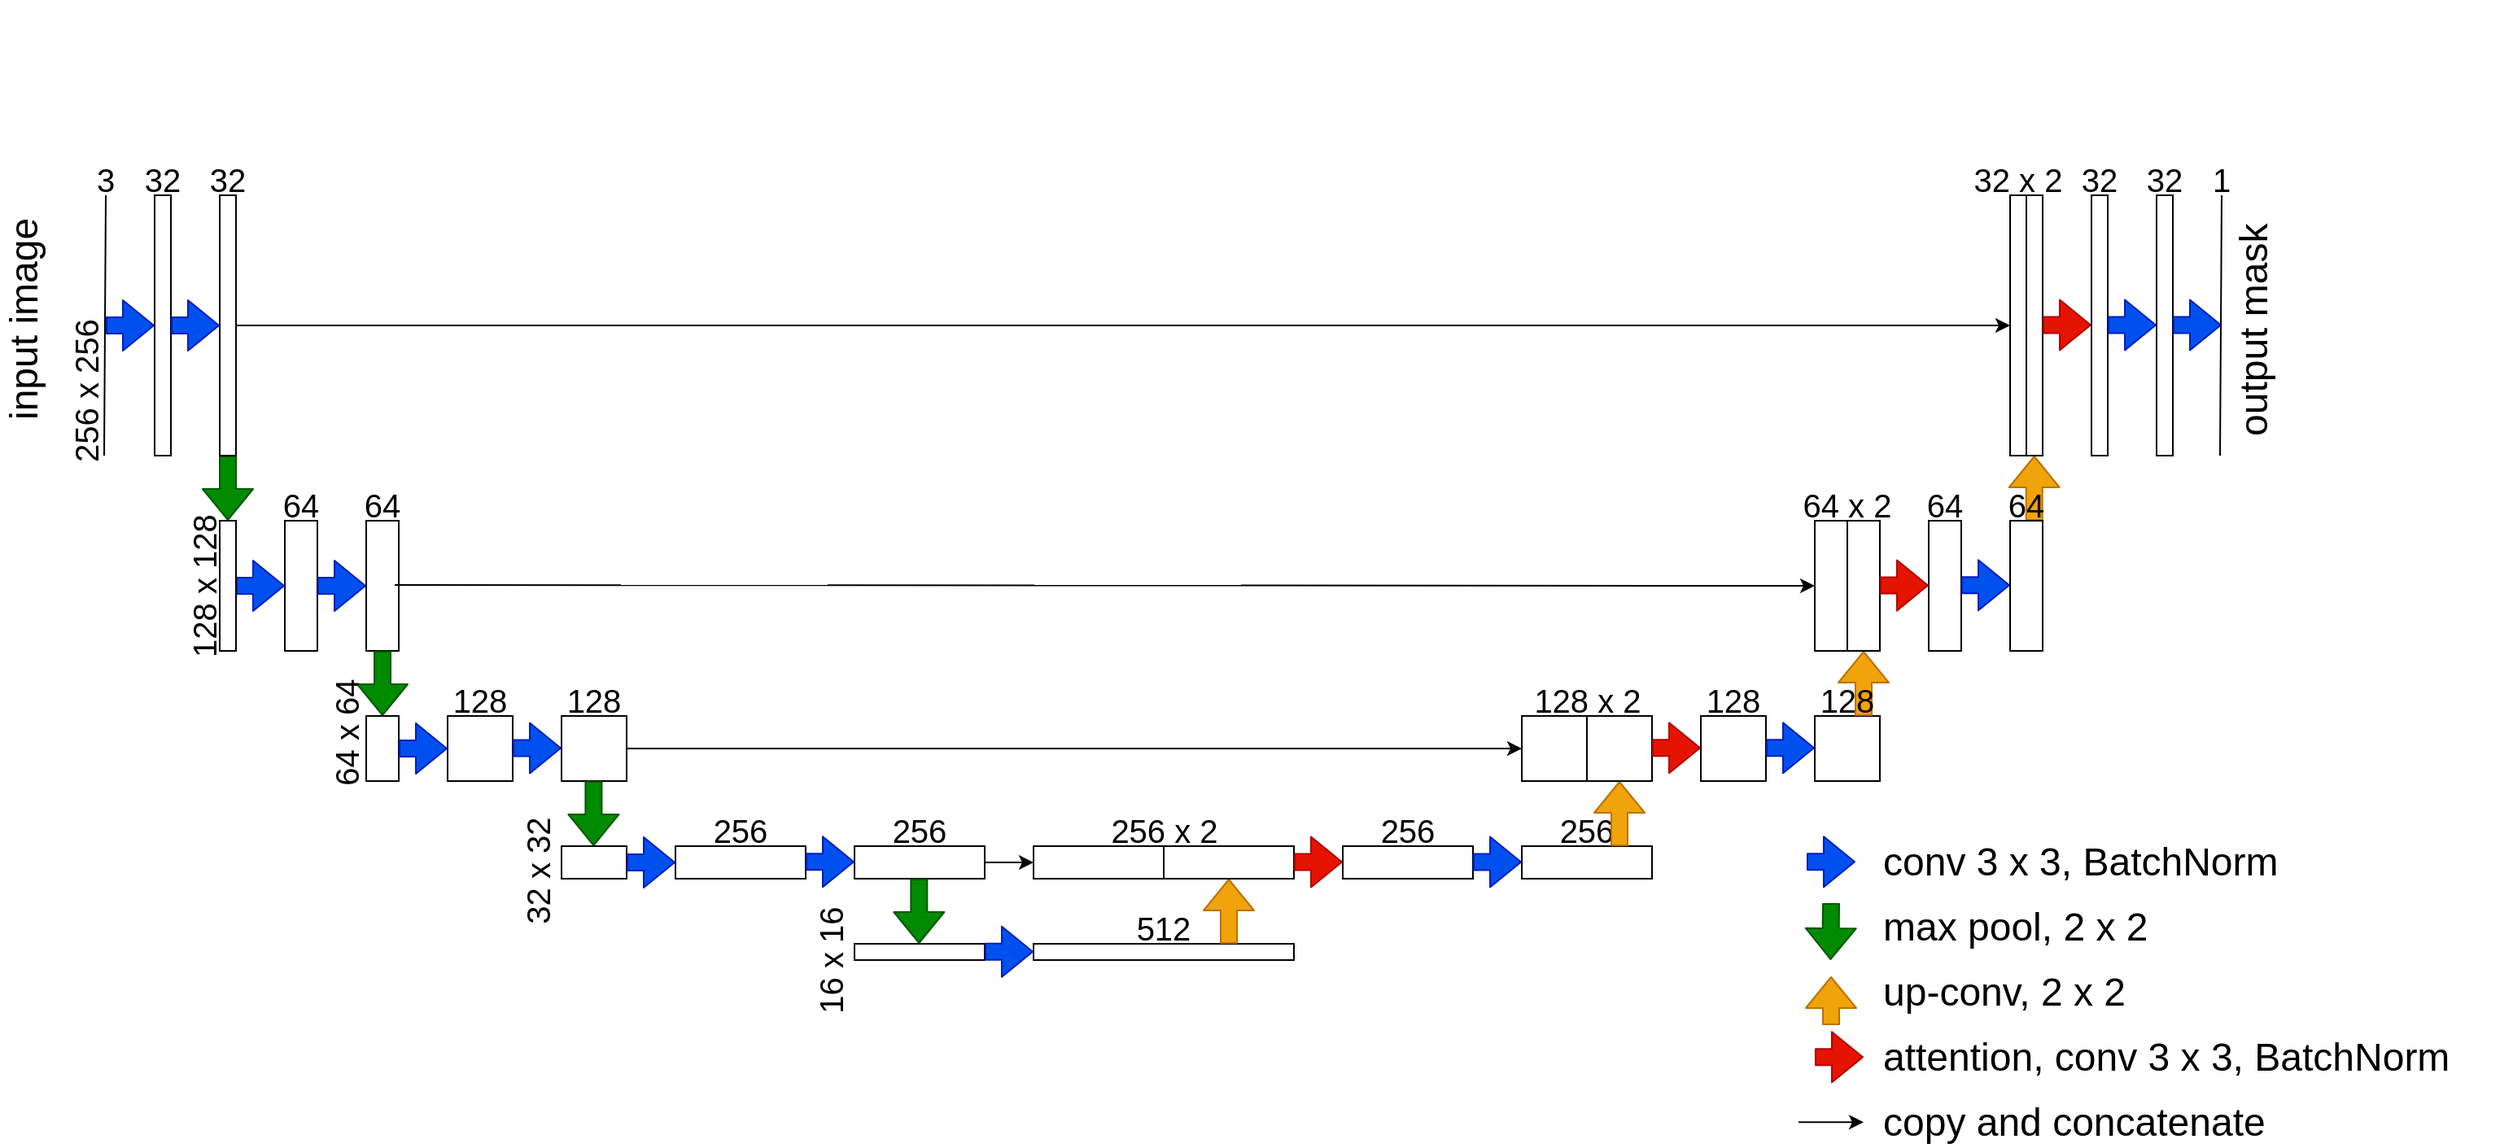 <mxfile>
    <diagram id="FixMxgfFAHTOJ8DYeejG" name="Page-1">
        <mxGraphModel dx="1374" dy="924" grid="1" gridSize="10" guides="1" tooltips="1" connect="1" arrows="1" fold="1" page="1" pageScale="1" pageWidth="827" pageHeight="1169" background="#ffffff" math="0" shadow="0">
            <root>
                <mxCell id="0"/>
                <mxCell id="1" parent="0"/>
                <mxCell id="95" value="" style="shape=flexArrow;endArrow=classic;html=1;fillColor=#f0a30a;strokeColor=#BD7000;exitX=0.75;exitY=0;exitDx=0;exitDy=0;entryX=0.5;entryY=1;entryDx=0;entryDy=0;" parent="1" edge="1">
                    <mxGeometry width="50" height="50" relative="1" as="geometry">
                        <mxPoint x="1264.86" y="320" as="sourcePoint"/>
                        <mxPoint x="1264.86" y="280" as="targetPoint"/>
                    </mxGeometry>
                </mxCell>
                <mxCell id="3" value="&lt;font color=&quot;#000000&quot; style=&quot;font-size: 20px;&quot;&gt;3&lt;/font&gt;" style="text;html=1;strokeColor=none;fillColor=none;align=center;verticalAlign=middle;whiteSpace=wrap;rounded=0;fontSize=20;" parent="1" vertex="1">
                    <mxGeometry x="60" y="100" width="40" height="20" as="geometry"/>
                </mxCell>
                <mxCell id="4" value="&lt;font color=&quot;#000000&quot; style=&quot;font-size: 20px;&quot;&gt;256 x 256&lt;/font&gt;" style="text;html=1;strokeColor=none;fillColor=none;align=center;verticalAlign=middle;whiteSpace=wrap;rounded=0;rotation=-90;fontSize=20;" parent="1" vertex="1">
                    <mxGeometry x="20" y="235" width="95" height="10" as="geometry"/>
                </mxCell>
                <mxCell id="5" value="" style="shape=flexArrow;endArrow=classic;html=1;fillColor=#0050ef;strokeColor=#001DBC;entryX=0;entryY=0.5;entryDx=0;entryDy=0;" parent="1" target="6" edge="1">
                    <mxGeometry width="50" height="50" relative="1" as="geometry">
                        <mxPoint x="80" y="200" as="sourcePoint"/>
                        <mxPoint x="110" y="200" as="targetPoint"/>
                    </mxGeometry>
                </mxCell>
                <mxCell id="6" value="" style="rounded=0;whiteSpace=wrap;html=1;strokeColor=#000000;fillColor=none;" parent="1" vertex="1">
                    <mxGeometry x="110" y="120" width="10" height="160" as="geometry"/>
                </mxCell>
                <mxCell id="7" value="&lt;font color=&quot;#000000&quot; style=&quot;font-size: 20px;&quot;&gt;32&lt;/font&gt;" style="text;html=1;strokeColor=none;fillColor=none;align=center;verticalAlign=middle;whiteSpace=wrap;rounded=0;fontSize=20;" parent="1" vertex="1">
                    <mxGeometry x="95" y="100" width="40" height="20" as="geometry"/>
                </mxCell>
                <mxCell id="8" value="" style="shape=flexArrow;endArrow=classic;html=1;fillColor=#0050ef;strokeColor=#001DBC;exitX=1;exitY=0.5;exitDx=0;exitDy=0;" parent="1" source="9" edge="1">
                    <mxGeometry width="50" height="50" relative="1" as="geometry">
                        <mxPoint x="180" y="359.71" as="sourcePoint"/>
                        <mxPoint x="190" y="360" as="targetPoint"/>
                    </mxGeometry>
                </mxCell>
                <mxCell id="9" value="" style="rounded=0;whiteSpace=wrap;html=1;strokeColor=#000000;fillColor=none;" parent="1" vertex="1">
                    <mxGeometry x="150" y="320" width="10" height="80" as="geometry"/>
                </mxCell>
                <mxCell id="10" value="&lt;font color=&quot;#000000&quot; style=&quot;font-size: 20px;&quot;&gt;32&lt;/font&gt;" style="text;html=1;strokeColor=none;fillColor=none;align=center;verticalAlign=middle;whiteSpace=wrap;rounded=0;fontSize=20;" parent="1" vertex="1">
                    <mxGeometry x="135" y="100" width="40" height="20" as="geometry"/>
                </mxCell>
                <mxCell id="12" value="" style="shape=flexArrow;endArrow=classic;html=1;fillColor=#008a00;strokeColor=#005700;entryX=0.5;entryY=0;entryDx=0;entryDy=0;exitX=0.5;exitY=1;exitDx=0;exitDy=0;" parent="1" source="15" target="9" edge="1">
                    <mxGeometry width="50" height="50" relative="1" as="geometry">
                        <mxPoint x="169.71" y="280" as="sourcePoint"/>
                        <mxPoint x="169.71" y="310" as="targetPoint"/>
                    </mxGeometry>
                </mxCell>
                <mxCell id="15" value="" style="rounded=0;whiteSpace=wrap;html=1;strokeColor=#000000;fillColor=none;" parent="1" vertex="1">
                    <mxGeometry x="150" y="120" width="10" height="160" as="geometry"/>
                </mxCell>
                <mxCell id="16" value="&lt;font color=&quot;#000000&quot; style=&quot;font-size: 20px;&quot;&gt;128 x 128&lt;/font&gt;" style="text;html=1;strokeColor=none;fillColor=none;align=center;verticalAlign=middle;whiteSpace=wrap;rounded=0;rotation=-90;fontSize=20;" parent="1" vertex="1">
                    <mxGeometry x="95" y="355" width="90" height="10" as="geometry"/>
                </mxCell>
                <mxCell id="17" value="" style="rounded=0;whiteSpace=wrap;html=1;strokeColor=#000000;fillColor=none;" parent="1" vertex="1">
                    <mxGeometry x="190" y="320" width="20" height="80" as="geometry"/>
                </mxCell>
                <mxCell id="18" value="&lt;font color=&quot;#000000&quot; style=&quot;font-size: 20px;&quot;&gt;64&lt;/font&gt;" style="text;html=1;strokeColor=none;fillColor=none;align=center;verticalAlign=middle;whiteSpace=wrap;rounded=0;fontSize=20;" parent="1" vertex="1">
                    <mxGeometry x="180" y="300" width="40" height="20" as="geometry"/>
                </mxCell>
                <mxCell id="19" value="" style="shape=flexArrow;endArrow=classic;html=1;fillColor=#0050ef;strokeColor=#001DBC;" parent="1" edge="1">
                    <mxGeometry width="50" height="50" relative="1" as="geometry">
                        <mxPoint x="120" y="200" as="sourcePoint"/>
                        <mxPoint x="150" y="200" as="targetPoint"/>
                    </mxGeometry>
                </mxCell>
                <mxCell id="21" value="" style="shape=flexArrow;endArrow=classic;html=1;fillColor=#0050ef;strokeColor=#001DBC;exitX=1;exitY=0.5;exitDx=0;exitDy=0;entryX=0;entryY=0.5;entryDx=0;entryDy=0;" parent="1" source="17" target="22" edge="1">
                    <mxGeometry width="50" height="50" relative="1" as="geometry">
                        <mxPoint x="250" y="359.71" as="sourcePoint"/>
                        <mxPoint x="280" y="360" as="targetPoint"/>
                    </mxGeometry>
                </mxCell>
                <mxCell id="22" value="" style="rounded=0;whiteSpace=wrap;html=1;strokeColor=#000000;fillColor=none;" parent="1" vertex="1">
                    <mxGeometry x="240" y="320" width="20" height="80" as="geometry"/>
                </mxCell>
                <mxCell id="23" value="&lt;font color=&quot;#000000&quot; style=&quot;font-size: 20px;&quot;&gt;64&lt;/font&gt;" style="text;html=1;strokeColor=none;fillColor=none;align=center;verticalAlign=middle;whiteSpace=wrap;rounded=0;fontSize=20;" parent="1" vertex="1">
                    <mxGeometry x="230" y="300" width="40" height="20" as="geometry"/>
                </mxCell>
                <mxCell id="24" value="" style="endArrow=none;html=1;strokeColor=#000000;entryX=0.5;entryY=1;entryDx=0;entryDy=0;" parent="1" target="3" edge="1">
                    <mxGeometry width="50" height="50" relative="1" as="geometry">
                        <mxPoint x="79" y="280" as="sourcePoint"/>
                        <mxPoint x="79" y="130" as="targetPoint"/>
                    </mxGeometry>
                </mxCell>
                <mxCell id="26" value="" style="shape=flexArrow;endArrow=classic;html=1;fillColor=#008a00;strokeColor=#005700;entryX=0.5;entryY=0;entryDx=0;entryDy=0;exitX=0.5;exitY=1;exitDx=0;exitDy=0;" parent="1" source="22" target="27" edge="1">
                    <mxGeometry width="50" height="50" relative="1" as="geometry">
                        <mxPoint x="289.71" y="400" as="sourcePoint"/>
                        <mxPoint x="289.71" y="440" as="targetPoint"/>
                    </mxGeometry>
                </mxCell>
                <mxCell id="27" value="" style="rounded=0;whiteSpace=wrap;html=1;strokeColor=#000000;fillColor=none;" parent="1" vertex="1">
                    <mxGeometry x="240" y="440" width="20" height="40" as="geometry"/>
                </mxCell>
                <mxCell id="28" value="&lt;font color=&quot;#000000&quot; style=&quot;font-size: 20px;&quot;&gt;64 x 64&lt;/font&gt;" style="text;html=1;strokeColor=none;fillColor=none;align=center;verticalAlign=middle;whiteSpace=wrap;rounded=0;rotation=-90;fontSize=20;" parent="1" vertex="1">
                    <mxGeometry x="185" y="445" width="85" height="10" as="geometry"/>
                </mxCell>
                <mxCell id="29" value="" style="shape=flexArrow;endArrow=classic;html=1;fillColor=#0050ef;strokeColor=#001DBC;exitX=1;exitY=0.5;exitDx=0;exitDy=0;entryX=0;entryY=0.5;entryDx=0;entryDy=0;" parent="1" source="27" target="30" edge="1">
                    <mxGeometry width="50" height="50" relative="1" as="geometry">
                        <mxPoint x="310" y="459.71" as="sourcePoint"/>
                        <mxPoint x="340" y="459.71" as="targetPoint"/>
                    </mxGeometry>
                </mxCell>
                <mxCell id="30" value="" style="rounded=0;whiteSpace=wrap;html=1;strokeColor=#000000;fillColor=none;" parent="1" vertex="1">
                    <mxGeometry x="290" y="440" width="40" height="40" as="geometry"/>
                </mxCell>
                <mxCell id="31" value="&lt;font color=&quot;#000000&quot; style=&quot;font-size: 20px;&quot;&gt;128&lt;/font&gt;" style="text;html=1;strokeColor=none;fillColor=none;align=center;verticalAlign=middle;whiteSpace=wrap;rounded=0;fontSize=20;" parent="1" vertex="1">
                    <mxGeometry x="290" y="420" width="40" height="20" as="geometry"/>
                </mxCell>
                <mxCell id="32" value="" style="shape=flexArrow;endArrow=classic;html=1;fillColor=#0050ef;strokeColor=#001DBC;exitX=1;exitY=0.5;exitDx=0;exitDy=0;entryX=0;entryY=0.5;entryDx=0;entryDy=0;" parent="1" edge="1">
                    <mxGeometry width="50" height="50" relative="1" as="geometry">
                        <mxPoint x="330" y="459.71" as="sourcePoint"/>
                        <mxPoint x="360" y="459.71" as="targetPoint"/>
                    </mxGeometry>
                </mxCell>
                <mxCell id="33" value="" style="rounded=0;whiteSpace=wrap;html=1;strokeColor=#000000;fillColor=none;" parent="1" vertex="1">
                    <mxGeometry x="360" y="440" width="40" height="40" as="geometry"/>
                </mxCell>
                <mxCell id="34" value="&lt;font color=&quot;#000000&quot; style=&quot;font-size: 20px;&quot;&gt;128&lt;/font&gt;" style="text;html=1;strokeColor=none;fillColor=none;align=center;verticalAlign=middle;whiteSpace=wrap;rounded=0;fontSize=20;" parent="1" vertex="1">
                    <mxGeometry x="360" y="420" width="40" height="20" as="geometry"/>
                </mxCell>
                <mxCell id="35" value="" style="shape=flexArrow;endArrow=classic;html=1;fillColor=#008a00;strokeColor=#005700;entryX=0.5;entryY=0;entryDx=0;entryDy=0;exitX=0.5;exitY=1;exitDx=0;exitDy=0;" parent="1" edge="1">
                    <mxGeometry width="50" height="50" relative="1" as="geometry">
                        <mxPoint x="379.71" y="480" as="sourcePoint"/>
                        <mxPoint x="379.71" y="520" as="targetPoint"/>
                    </mxGeometry>
                </mxCell>
                <mxCell id="36" value="" style="rounded=0;whiteSpace=wrap;html=1;strokeColor=#000000;fillColor=none;" parent="1" vertex="1">
                    <mxGeometry x="360" y="520" width="40" height="20" as="geometry"/>
                </mxCell>
                <mxCell id="37" value="" style="shape=flexArrow;endArrow=classic;html=1;fillColor=#0050ef;strokeColor=#001DBC;exitX=1;exitY=0.5;exitDx=0;exitDy=0;entryX=0;entryY=0.5;entryDx=0;entryDy=0;" parent="1" source="36" target="38" edge="1">
                    <mxGeometry width="50" height="50" relative="1" as="geometry">
                        <mxPoint x="450" y="539.71" as="sourcePoint"/>
                        <mxPoint x="480" y="539.71" as="targetPoint"/>
                    </mxGeometry>
                </mxCell>
                <mxCell id="38" value="" style="rounded=0;whiteSpace=wrap;html=1;strokeColor=#000000;fillColor=none;" parent="1" vertex="1">
                    <mxGeometry x="430" y="520" width="80" height="20" as="geometry"/>
                </mxCell>
                <mxCell id="42" value="" style="shape=flexArrow;endArrow=classic;html=1;fillColor=#0050ef;strokeColor=#001DBC;exitX=1;exitY=0.5;exitDx=0;exitDy=0;entryX=0;entryY=0.5;entryDx=0;entryDy=0;" parent="1" edge="1">
                    <mxGeometry width="50" height="50" relative="1" as="geometry">
                        <mxPoint x="510" y="529.66" as="sourcePoint"/>
                        <mxPoint x="540" y="529.66" as="targetPoint"/>
                    </mxGeometry>
                </mxCell>
                <mxCell id="43" value="" style="rounded=0;whiteSpace=wrap;html=1;strokeColor=#000000;fillColor=none;" parent="1" vertex="1">
                    <mxGeometry x="540" y="520" width="80" height="20" as="geometry"/>
                </mxCell>
                <mxCell id="44" value="&lt;font color=&quot;#000000&quot; style=&quot;font-size: 20px;&quot;&gt;256&lt;/font&gt;" style="text;html=1;strokeColor=none;fillColor=none;align=center;verticalAlign=middle;whiteSpace=wrap;rounded=0;fontSize=20;" parent="1" vertex="1">
                    <mxGeometry x="450" y="500" width="40" height="20" as="geometry"/>
                </mxCell>
                <mxCell id="45" value="&lt;font color=&quot;#000000&quot; style=&quot;font-size: 20px;&quot;&gt;256&lt;/font&gt;" style="text;html=1;strokeColor=none;fillColor=none;align=center;verticalAlign=middle;whiteSpace=wrap;rounded=0;fontSize=20;" parent="1" vertex="1">
                    <mxGeometry x="560" y="500" width="40" height="20" as="geometry"/>
                </mxCell>
                <mxCell id="46" value="&lt;font color=&quot;#000000&quot; style=&quot;font-size: 20px;&quot;&gt;32 x 32&lt;/font&gt;" style="text;html=1;strokeColor=none;fillColor=none;align=center;verticalAlign=middle;whiteSpace=wrap;rounded=0;rotation=-90;fontSize=20;" parent="1" vertex="1">
                    <mxGeometry x="300" y="530" width="90" height="10" as="geometry"/>
                </mxCell>
                <mxCell id="47" value="" style="shape=flexArrow;endArrow=classic;html=1;fillColor=#008a00;strokeColor=#005700;entryX=0.5;entryY=0;entryDx=0;entryDy=0;exitX=0.5;exitY=1;exitDx=0;exitDy=0;" parent="1" edge="1">
                    <mxGeometry width="50" height="50" relative="1" as="geometry">
                        <mxPoint x="579.66" y="540" as="sourcePoint"/>
                        <mxPoint x="579.66" y="580" as="targetPoint"/>
                    </mxGeometry>
                </mxCell>
                <mxCell id="48" value="" style="rounded=0;whiteSpace=wrap;html=1;strokeColor=#000000;fillColor=none;" parent="1" vertex="1">
                    <mxGeometry x="540" y="580" width="80" height="10" as="geometry"/>
                </mxCell>
                <mxCell id="49" value="&lt;font color=&quot;#000000&quot; style=&quot;font-size: 20px;&quot;&gt;16 x 16&lt;/font&gt;" style="text;html=1;strokeColor=none;fillColor=none;align=center;verticalAlign=middle;whiteSpace=wrap;rounded=0;rotation=-90;fontSize=20;" parent="1" vertex="1">
                    <mxGeometry x="480" y="585" width="90" height="10" as="geometry"/>
                </mxCell>
                <mxCell id="51" value="" style="shape=flexArrow;endArrow=classic;html=1;fillColor=#0050ef;strokeColor=#001DBC;exitX=1;exitY=0.5;exitDx=0;exitDy=0;entryX=0;entryY=0.5;entryDx=0;entryDy=0;" parent="1" edge="1">
                    <mxGeometry width="50" height="50" relative="1" as="geometry">
                        <mxPoint x="620" y="584.83" as="sourcePoint"/>
                        <mxPoint x="650" y="584.83" as="targetPoint"/>
                    </mxGeometry>
                </mxCell>
                <mxCell id="52" value="" style="rounded=0;whiteSpace=wrap;html=1;strokeColor=#000000;fillColor=none;" parent="1" vertex="1">
                    <mxGeometry x="650" y="580" width="160" height="10" as="geometry"/>
                </mxCell>
                <mxCell id="53" value="&lt;font color=&quot;#000000&quot; style=&quot;font-size: 20px;&quot;&gt;512&lt;/font&gt;" style="text;html=1;strokeColor=none;fillColor=none;align=center;verticalAlign=middle;whiteSpace=wrap;rounded=0;fontSize=20;" parent="1" vertex="1">
                    <mxGeometry x="710" y="560" width="40" height="20" as="geometry"/>
                </mxCell>
                <mxCell id="54" value="" style="endArrow=classic;html=1;strokeColor=#000000;exitX=1;exitY=0.5;exitDx=0;exitDy=0;" parent="1" source="43" edge="1">
                    <mxGeometry width="50" height="50" relative="1" as="geometry">
                        <mxPoint x="640" y="570" as="sourcePoint"/>
                        <mxPoint x="650" y="530" as="targetPoint"/>
                    </mxGeometry>
                </mxCell>
                <mxCell id="56" value="" style="shape=flexArrow;endArrow=classic;html=1;fillColor=#f0a30a;strokeColor=#BD7000;exitX=0.75;exitY=0;exitDx=0;exitDy=0;entryX=0.5;entryY=1;entryDx=0;entryDy=0;" parent="1" source="52" target="58" edge="1">
                    <mxGeometry width="50" height="50" relative="1" as="geometry">
                        <mxPoint x="780" y="560" as="sourcePoint"/>
                        <mxPoint x="789" y="540" as="targetPoint"/>
                    </mxGeometry>
                </mxCell>
                <mxCell id="57" value="" style="rounded=0;whiteSpace=wrap;html=1;strokeColor=#000000;fillColor=none;" parent="1" vertex="1">
                    <mxGeometry x="650" y="520" width="80" height="20" as="geometry"/>
                </mxCell>
                <mxCell id="58" value="" style="rounded=0;whiteSpace=wrap;html=1;strokeColor=#000000;fillColor=none;" parent="1" vertex="1">
                    <mxGeometry x="730" y="520" width="80" height="20" as="geometry"/>
                </mxCell>
                <mxCell id="59" value="&lt;font color=&quot;#000000&quot; style=&quot;font-size: 20px;&quot;&gt;256 x 2&lt;/font&gt;" style="text;html=1;strokeColor=none;fillColor=none;align=center;verticalAlign=middle;whiteSpace=wrap;rounded=0;fontSize=20;" parent="1" vertex="1">
                    <mxGeometry x="692.5" y="500" width="75" height="20" as="geometry"/>
                </mxCell>
                <mxCell id="63" value="" style="shape=flexArrow;endArrow=classic;html=1;fillColor=#e51400;strokeColor=#B20000;exitX=1;exitY=0.5;exitDx=0;exitDy=0;entryX=0;entryY=0.5;entryDx=0;entryDy=0;" parent="1" edge="1">
                    <mxGeometry width="50" height="50" relative="1" as="geometry">
                        <mxPoint x="810" y="529.71" as="sourcePoint"/>
                        <mxPoint x="840" y="529.71" as="targetPoint"/>
                    </mxGeometry>
                </mxCell>
                <mxCell id="64" value="" style="rounded=0;whiteSpace=wrap;html=1;strokeColor=#000000;fillColor=none;" parent="1" vertex="1">
                    <mxGeometry x="840" y="520" width="80" height="20" as="geometry"/>
                </mxCell>
                <mxCell id="65" value="&lt;font color=&quot;#000000&quot; style=&quot;font-size: 20px;&quot;&gt;256&lt;/font&gt;" style="text;html=1;strokeColor=none;fillColor=none;align=center;verticalAlign=middle;whiteSpace=wrap;rounded=0;fontSize=20;" parent="1" vertex="1">
                    <mxGeometry x="860" y="500" width="40" height="20" as="geometry"/>
                </mxCell>
                <mxCell id="66" value="" style="shape=flexArrow;endArrow=classic;html=1;fillColor=#0050ef;strokeColor=#001DBC;exitX=1;exitY=0.5;exitDx=0;exitDy=0;entryX=0;entryY=0.5;entryDx=0;entryDy=0;" parent="1" edge="1">
                    <mxGeometry width="50" height="50" relative="1" as="geometry">
                        <mxPoint x="920" y="529.71" as="sourcePoint"/>
                        <mxPoint x="950" y="529.71" as="targetPoint"/>
                    </mxGeometry>
                </mxCell>
                <mxCell id="67" value="" style="rounded=0;whiteSpace=wrap;html=1;strokeColor=#000000;fillColor=none;" parent="1" vertex="1">
                    <mxGeometry x="950" y="520" width="80" height="20" as="geometry"/>
                </mxCell>
                <mxCell id="69" value="&lt;font color=&quot;#000000&quot; style=&quot;font-size: 20px;&quot;&gt;256&lt;/font&gt;" style="text;html=1;strokeColor=none;fillColor=none;align=center;verticalAlign=middle;whiteSpace=wrap;rounded=0;fontSize=20;" parent="1" vertex="1">
                    <mxGeometry x="970" y="500" width="40" height="20" as="geometry"/>
                </mxCell>
                <mxCell id="70" value="" style="shape=flexArrow;endArrow=classic;html=1;fillColor=#f0a30a;strokeColor=#BD7000;exitX=0.75;exitY=0;exitDx=0;exitDy=0;entryX=0.5;entryY=1;entryDx=0;entryDy=0;" parent="1" edge="1">
                    <mxGeometry width="50" height="50" relative="1" as="geometry">
                        <mxPoint x="1010" y="520" as="sourcePoint"/>
                        <mxPoint x="1010" y="480" as="targetPoint"/>
                    </mxGeometry>
                </mxCell>
                <mxCell id="71" value="" style="rounded=0;whiteSpace=wrap;html=1;strokeColor=#000000;fillColor=none;" parent="1" vertex="1">
                    <mxGeometry x="990" y="440" width="40" height="40" as="geometry"/>
                </mxCell>
                <mxCell id="72" value="" style="rounded=0;whiteSpace=wrap;html=1;strokeColor=#000000;fillColor=none;" parent="1" vertex="1">
                    <mxGeometry x="950" y="440" width="40" height="40" as="geometry"/>
                </mxCell>
                <mxCell id="74" value="" style="endArrow=classic;html=1;strokeColor=#000000;exitX=1;exitY=0.5;exitDx=0;exitDy=0;entryX=0;entryY=0.5;entryDx=0;entryDy=0;" parent="1" source="33" target="72" edge="1">
                    <mxGeometry width="50" height="50" relative="1" as="geometry">
                        <mxPoint x="470" y="480" as="sourcePoint"/>
                        <mxPoint x="520" y="430" as="targetPoint"/>
                    </mxGeometry>
                </mxCell>
                <mxCell id="75" value="" style="shape=flexArrow;endArrow=classic;html=1;fillColor=#e51400;strokeColor=#B20000;exitX=1;exitY=0.5;exitDx=0;exitDy=0;entryX=0;entryY=0.5;entryDx=0;entryDy=0;" parent="1" edge="1">
                    <mxGeometry width="50" height="50" relative="1" as="geometry">
                        <mxPoint x="1030" y="459.66" as="sourcePoint"/>
                        <mxPoint x="1060" y="459.66" as="targetPoint"/>
                    </mxGeometry>
                </mxCell>
                <mxCell id="76" value="" style="rounded=0;whiteSpace=wrap;html=1;strokeColor=#000000;fillColor=none;" parent="1" vertex="1">
                    <mxGeometry x="1060" y="440" width="40" height="40" as="geometry"/>
                </mxCell>
                <mxCell id="77" value="" style="shape=flexArrow;endArrow=classic;html=1;fillColor=#0050ef;strokeColor=#001DBC;exitX=1;exitY=0.5;exitDx=0;exitDy=0;entryX=0;entryY=0.5;entryDx=0;entryDy=0;" parent="1" edge="1">
                    <mxGeometry width="50" height="50" relative="1" as="geometry">
                        <mxPoint x="1100" y="459.66" as="sourcePoint"/>
                        <mxPoint x="1130" y="459.66" as="targetPoint"/>
                    </mxGeometry>
                </mxCell>
                <mxCell id="78" value="" style="rounded=0;whiteSpace=wrap;html=1;strokeColor=#000000;fillColor=none;" parent="1" vertex="1">
                    <mxGeometry x="1130" y="440" width="40" height="40" as="geometry"/>
                </mxCell>
                <mxCell id="80" value="" style="shape=flexArrow;endArrow=classic;html=1;fillColor=#f0a30a;strokeColor=#BD7000;exitX=0.75;exitY=0;exitDx=0;exitDy=0;entryX=0.5;entryY=1;entryDx=0;entryDy=0;" parent="1" edge="1">
                    <mxGeometry width="50" height="50" relative="1" as="geometry">
                        <mxPoint x="1160" y="440" as="sourcePoint"/>
                        <mxPoint x="1160" y="400" as="targetPoint"/>
                    </mxGeometry>
                </mxCell>
                <mxCell id="81" value="&lt;font color=&quot;#000000&quot; style=&quot;font-size: 20px;&quot;&gt;128 x 2&lt;/font&gt;" style="text;html=1;strokeColor=none;fillColor=none;align=center;verticalAlign=middle;whiteSpace=wrap;rounded=0;fontSize=20;" parent="1" vertex="1">
                    <mxGeometry x="952.5" y="420" width="75" height="20" as="geometry"/>
                </mxCell>
                <mxCell id="82" value="&lt;font color=&quot;#000000&quot; style=&quot;font-size: 20px;&quot;&gt;128&lt;/font&gt;" style="text;html=1;strokeColor=none;fillColor=none;align=center;verticalAlign=middle;whiteSpace=wrap;rounded=0;fontSize=20;" parent="1" vertex="1">
                    <mxGeometry x="1060" y="420" width="40" height="20" as="geometry"/>
                </mxCell>
                <mxCell id="83" value="&lt;font color=&quot;#000000&quot; style=&quot;font-size: 20px;&quot;&gt;128&lt;/font&gt;" style="text;html=1;strokeColor=none;fillColor=none;align=center;verticalAlign=middle;whiteSpace=wrap;rounded=0;fontSize=20;" parent="1" vertex="1">
                    <mxGeometry x="1130" y="420" width="40" height="20" as="geometry"/>
                </mxCell>
                <mxCell id="84" value="" style="rounded=0;whiteSpace=wrap;html=1;strokeColor=#000000;fillColor=none;" parent="1" vertex="1">
                    <mxGeometry x="1150" y="320" width="20" height="80" as="geometry"/>
                </mxCell>
                <mxCell id="86" value="" style="rounded=0;whiteSpace=wrap;html=1;strokeColor=#000000;fillColor=none;" parent="1" vertex="1">
                    <mxGeometry x="1130" y="320" width="20" height="80" as="geometry"/>
                </mxCell>
                <mxCell id="87" value="" style="endArrow=classic;html=1;strokeColor=#000000;exitX=1;exitY=0.5;exitDx=0;exitDy=0;entryX=0;entryY=0.5;entryDx=0;entryDy=0;" parent="1" target="86" edge="1">
                    <mxGeometry width="50" height="50" relative="1" as="geometry">
                        <mxPoint x="257.5" y="359.5" as="sourcePoint"/>
                        <mxPoint x="807.5" y="359.5" as="targetPoint"/>
                    </mxGeometry>
                </mxCell>
                <mxCell id="88" value="" style="shape=flexArrow;endArrow=classic;html=1;fillColor=#e51400;strokeColor=#B20000;exitX=1;exitY=0.5;exitDx=0;exitDy=0;entryX=0;entryY=0.5;entryDx=0;entryDy=0;" parent="1" edge="1">
                    <mxGeometry width="50" height="50" relative="1" as="geometry">
                        <mxPoint x="1170" y="359.8" as="sourcePoint"/>
                        <mxPoint x="1200" y="359.8" as="targetPoint"/>
                    </mxGeometry>
                </mxCell>
                <mxCell id="89" value="" style="rounded=0;whiteSpace=wrap;html=1;strokeColor=#000000;fillColor=none;" parent="1" vertex="1">
                    <mxGeometry x="1200" y="320" width="20" height="80" as="geometry"/>
                </mxCell>
                <mxCell id="90" value="&lt;font color=&quot;#000000&quot; style=&quot;font-size: 20px;&quot;&gt;64 x 2&lt;/font&gt;" style="text;html=1;strokeColor=none;fillColor=none;align=center;verticalAlign=middle;whiteSpace=wrap;rounded=0;fontSize=20;" parent="1" vertex="1">
                    <mxGeometry x="1115" y="300" width="70" height="20" as="geometry"/>
                </mxCell>
                <mxCell id="91" value="&lt;font color=&quot;#000000&quot; style=&quot;font-size: 20px;&quot;&gt;64&lt;/font&gt;" style="text;html=1;strokeColor=none;fillColor=none;align=center;verticalAlign=middle;whiteSpace=wrap;rounded=0;fontSize=20;" parent="1" vertex="1">
                    <mxGeometry x="1190" y="300" width="40" height="20" as="geometry"/>
                </mxCell>
                <mxCell id="92" value="" style="shape=flexArrow;endArrow=classic;html=1;fillColor=#0050ef;strokeColor=#001DBC;exitX=1;exitY=0.5;exitDx=0;exitDy=0;entryX=0;entryY=0.5;entryDx=0;entryDy=0;" parent="1" edge="1">
                    <mxGeometry width="50" height="50" relative="1" as="geometry">
                        <mxPoint x="1220" y="359.66" as="sourcePoint"/>
                        <mxPoint x="1250" y="359.66" as="targetPoint"/>
                    </mxGeometry>
                </mxCell>
                <mxCell id="93" value="" style="rounded=0;whiteSpace=wrap;html=1;strokeColor=#000000;fillColor=none;" parent="1" vertex="1">
                    <mxGeometry x="1250" y="320" width="20" height="80" as="geometry"/>
                </mxCell>
                <mxCell id="94" value="&lt;font color=&quot;#000000&quot; style=&quot;font-size: 20px;&quot;&gt;64&lt;/font&gt;" style="text;html=1;strokeColor=none;fillColor=none;align=center;verticalAlign=middle;whiteSpace=wrap;rounded=0;fontSize=20;" parent="1" vertex="1">
                    <mxGeometry x="1240" y="300" width="40" height="20" as="geometry"/>
                </mxCell>
                <mxCell id="96" value="" style="rounded=0;whiteSpace=wrap;html=1;strokeColor=#000000;fillColor=none;" parent="1" vertex="1">
                    <mxGeometry x="1260" y="120" width="10" height="160" as="geometry"/>
                </mxCell>
                <mxCell id="97" value="" style="rounded=0;whiteSpace=wrap;html=1;strokeColor=#000000;fillColor=none;" parent="1" vertex="1">
                    <mxGeometry x="1250" y="120" width="10" height="160" as="geometry"/>
                </mxCell>
                <mxCell id="98" value="" style="endArrow=classic;html=1;strokeColor=#000000;exitX=1;exitY=0.5;exitDx=0;exitDy=0;entryX=0;entryY=0.5;entryDx=0;entryDy=0;" parent="1" source="15" target="97" edge="1">
                    <mxGeometry width="50" height="50" relative="1" as="geometry">
                        <mxPoint x="180" y="199.41" as="sourcePoint"/>
                        <mxPoint x="1052.5" y="199.91" as="targetPoint"/>
                    </mxGeometry>
                </mxCell>
                <mxCell id="99" value="&lt;font color=&quot;#000000&quot; style=&quot;font-size: 20px;&quot;&gt;32 x 2&lt;/font&gt;" style="text;html=1;strokeColor=none;fillColor=none;align=center;verticalAlign=middle;whiteSpace=wrap;rounded=0;fontSize=20;" parent="1" vertex="1">
                    <mxGeometry x="1225" y="100" width="60" height="20" as="geometry"/>
                </mxCell>
                <mxCell id="100" value="" style="shape=flexArrow;endArrow=classic;html=1;fillColor=#e51400;strokeColor=#B20000;exitX=1;exitY=0.5;exitDx=0;exitDy=0;entryX=0;entryY=0.5;entryDx=0;entryDy=0;" parent="1" edge="1">
                    <mxGeometry width="50" height="50" relative="1" as="geometry">
                        <mxPoint x="1270" y="199.71" as="sourcePoint"/>
                        <mxPoint x="1300" y="199.71" as="targetPoint"/>
                    </mxGeometry>
                </mxCell>
                <mxCell id="101" value="" style="rounded=0;whiteSpace=wrap;html=1;strokeColor=#000000;fillColor=none;" parent="1" vertex="1">
                    <mxGeometry x="1300" y="120" width="10" height="160" as="geometry"/>
                </mxCell>
                <mxCell id="102" value="&lt;font color=&quot;#000000&quot; style=&quot;font-size: 20px;&quot;&gt;32&lt;/font&gt;" style="text;html=1;strokeColor=none;fillColor=none;align=center;verticalAlign=middle;whiteSpace=wrap;rounded=0;fontSize=20;" parent="1" vertex="1">
                    <mxGeometry x="1285" y="100" width="40" height="20" as="geometry"/>
                </mxCell>
                <mxCell id="103" value="" style="shape=flexArrow;endArrow=classic;html=1;fillColor=#0050ef;strokeColor=#001DBC;exitX=1;exitY=0.5;exitDx=0;exitDy=0;entryX=0;entryY=0.5;entryDx=0;entryDy=0;" parent="1" edge="1">
                    <mxGeometry width="50" height="50" relative="1" as="geometry">
                        <mxPoint x="1310" y="199.71" as="sourcePoint"/>
                        <mxPoint x="1340" y="199.71" as="targetPoint"/>
                    </mxGeometry>
                </mxCell>
                <mxCell id="104" value="" style="rounded=0;whiteSpace=wrap;html=1;strokeColor=#000000;fillColor=none;" parent="1" vertex="1">
                    <mxGeometry x="1340" y="120" width="10" height="160" as="geometry"/>
                </mxCell>
                <mxCell id="105" value="&lt;font color=&quot;#000000&quot; style=&quot;font-size: 20px;&quot;&gt;32&lt;/font&gt;" style="text;html=1;strokeColor=none;fillColor=none;align=center;verticalAlign=middle;whiteSpace=wrap;rounded=0;fontSize=20;" parent="1" vertex="1">
                    <mxGeometry x="1325" y="100" width="40" height="20" as="geometry"/>
                </mxCell>
                <mxCell id="106" value="" style="shape=flexArrow;endArrow=classic;html=1;fillColor=#0050ef;strokeColor=#001DBC;exitX=1;exitY=0.5;exitDx=0;exitDy=0;entryX=0;entryY=0.5;entryDx=0;entryDy=0;" parent="1" edge="1">
                    <mxGeometry width="50" height="50" relative="1" as="geometry">
                        <mxPoint x="1350" y="199.71" as="sourcePoint"/>
                        <mxPoint x="1380" y="199.71" as="targetPoint"/>
                    </mxGeometry>
                </mxCell>
                <mxCell id="107" value="&lt;font color=&quot;#000000&quot; style=&quot;font-size: 20px&quot;&gt;1&lt;/font&gt;" style="text;html=1;strokeColor=none;fillColor=none;align=center;verticalAlign=middle;whiteSpace=wrap;rounded=0;fontSize=20;" parent="1" vertex="1">
                    <mxGeometry x="1360" y="100" width="40" height="20" as="geometry"/>
                </mxCell>
                <mxCell id="108" value="" style="endArrow=none;html=1;strokeColor=#000000;entryX=0.5;entryY=1;entryDx=0;entryDy=0;" parent="1" target="107" edge="1">
                    <mxGeometry width="50" height="50" relative="1" as="geometry">
                        <mxPoint x="1379" y="280" as="sourcePoint"/>
                        <mxPoint x="1379" y="130" as="targetPoint"/>
                    </mxGeometry>
                </mxCell>
                <mxCell id="290" value="" style="shape=flexArrow;endArrow=classic;html=1;fillColor=#008a00;strokeColor=#005700;entryX=0.5;entryY=0;entryDx=0;entryDy=0;" parent="1" edge="1">
                    <mxGeometry width="50" height="50" relative="1" as="geometry">
                        <mxPoint x="1140" y="555" as="sourcePoint"/>
                        <mxPoint x="1139.66" y="590" as="targetPoint"/>
                    </mxGeometry>
                </mxCell>
                <mxCell id="291" value="" style="shape=flexArrow;endArrow=classic;html=1;fillColor=#0050ef;strokeColor=#001DBC;exitX=1;exitY=0.5;exitDx=0;exitDy=0;entryX=0;entryY=0.5;entryDx=0;entryDy=0;" parent="1" edge="1">
                    <mxGeometry width="50" height="50" relative="1" as="geometry">
                        <mxPoint x="1125" y="529.66" as="sourcePoint"/>
                        <mxPoint x="1155" y="529.66" as="targetPoint"/>
                    </mxGeometry>
                </mxCell>
                <mxCell id="292" value="" style="shape=flexArrow;endArrow=classic;html=1;fillColor=#f0a30a;strokeColor=#BD7000;" parent="1" edge="1">
                    <mxGeometry width="50" height="50" relative="1" as="geometry">
                        <mxPoint x="1140" y="630" as="sourcePoint"/>
                        <mxPoint x="1140" y="600" as="targetPoint"/>
                    </mxGeometry>
                </mxCell>
                <mxCell id="293" value="" style="shape=flexArrow;endArrow=classic;html=1;fillColor=#e51400;strokeColor=#B20000;exitX=1;exitY=0.5;exitDx=0;exitDy=0;entryX=0;entryY=0.5;entryDx=0;entryDy=0;" parent="1" edge="1">
                    <mxGeometry width="50" height="50" relative="1" as="geometry">
                        <mxPoint x="1130" y="649.66" as="sourcePoint"/>
                        <mxPoint x="1160" y="649.66" as="targetPoint"/>
                    </mxGeometry>
                </mxCell>
                <mxCell id="294" value="" style="endArrow=classic;html=1;strokeColor=#000000;" parent="1" edge="1">
                    <mxGeometry width="50" height="50" relative="1" as="geometry">
                        <mxPoint x="1120" y="689.66" as="sourcePoint"/>
                        <mxPoint x="1160" y="689.66" as="targetPoint"/>
                    </mxGeometry>
                </mxCell>
                <mxCell id="296" value="&lt;font color=&quot;#000000&quot; style=&quot;font-size: 24px&quot;&gt;conv 3 x 3, BatchNorm&lt;/font&gt;" style="text;html=1;strokeColor=none;fillColor=none;align=left;verticalAlign=middle;whiteSpace=wrap;rounded=0;" parent="1" vertex="1">
                    <mxGeometry x="1170" y="520" width="260" height="20" as="geometry"/>
                </mxCell>
                <mxCell id="297" value="&lt;font color=&quot;#000000&quot; style=&quot;font-size: 24px&quot;&gt;max pool, 2 x 2&lt;/font&gt;" style="text;html=1;strokeColor=none;fillColor=none;align=left;verticalAlign=middle;whiteSpace=wrap;rounded=0;" parent="1" vertex="1">
                    <mxGeometry x="1170" y="560" width="260" height="20" as="geometry"/>
                </mxCell>
                <mxCell id="298" value="&lt;font color=&quot;#000000&quot; style=&quot;font-size: 24px&quot;&gt;up-conv, 2 x 2&lt;/font&gt;" style="text;html=1;strokeColor=none;fillColor=none;align=left;verticalAlign=middle;whiteSpace=wrap;rounded=0;" parent="1" vertex="1">
                    <mxGeometry x="1170" y="600" width="260" height="20" as="geometry"/>
                </mxCell>
                <mxCell id="299" value="&lt;font color=&quot;#000000&quot; style=&quot;font-size: 24px&quot;&gt;attention, conv 3 x 3, BatchNorm&lt;/font&gt;" style="text;html=1;strokeColor=none;fillColor=none;align=left;verticalAlign=middle;whiteSpace=wrap;rounded=0;" parent="1" vertex="1">
                    <mxGeometry x="1170" y="640" width="380" height="20" as="geometry"/>
                </mxCell>
                <mxCell id="300" value="&lt;font color=&quot;#000000&quot;&gt;&lt;span style=&quot;font-size: 24px&quot;&gt;copy and concatenate&lt;/span&gt;&lt;/font&gt;" style="text;html=1;strokeColor=none;fillColor=none;align=left;verticalAlign=middle;whiteSpace=wrap;rounded=0;" parent="1" vertex="1">
                    <mxGeometry x="1170" y="680" width="310" height="20" as="geometry"/>
                </mxCell>
                <mxCell id="301" value="&lt;font color=&quot;#000000&quot; style=&quot;font-size: 24px&quot;&gt;output mask&lt;/font&gt;" style="text;html=1;strokeColor=none;fillColor=none;align=left;verticalAlign=middle;whiteSpace=wrap;rounded=0;rotation=-90;" parent="1" vertex="1">
                    <mxGeometry x="1270" y="130" width="260" height="20" as="geometry"/>
                </mxCell>
                <mxCell id="302" value="&lt;font color=&quot;#000000&quot;&gt;&lt;span style=&quot;font-size: 24px&quot;&gt;input image&lt;/span&gt;&lt;/font&gt;" style="text;html=1;strokeColor=none;fillColor=none;align=left;verticalAlign=middle;whiteSpace=wrap;rounded=0;rotation=-90;" parent="1" vertex="1">
                    <mxGeometry x="-100" y="120" width="260" height="20" as="geometry"/>
                </mxCell>
                <mxCell id="303" style="edgeStyle=orthogonalEdgeStyle;rounded=0;orthogonalLoop=1;jettySize=auto;html=1;exitX=0.5;exitY=1;exitDx=0;exitDy=0;fontSize=20;strokeColor=#000000;" parent="1" source="10" target="10" edge="1">
                    <mxGeometry relative="1" as="geometry"/>
                </mxCell>
            </root>
        </mxGraphModel>
    </diagram>
</mxfile>